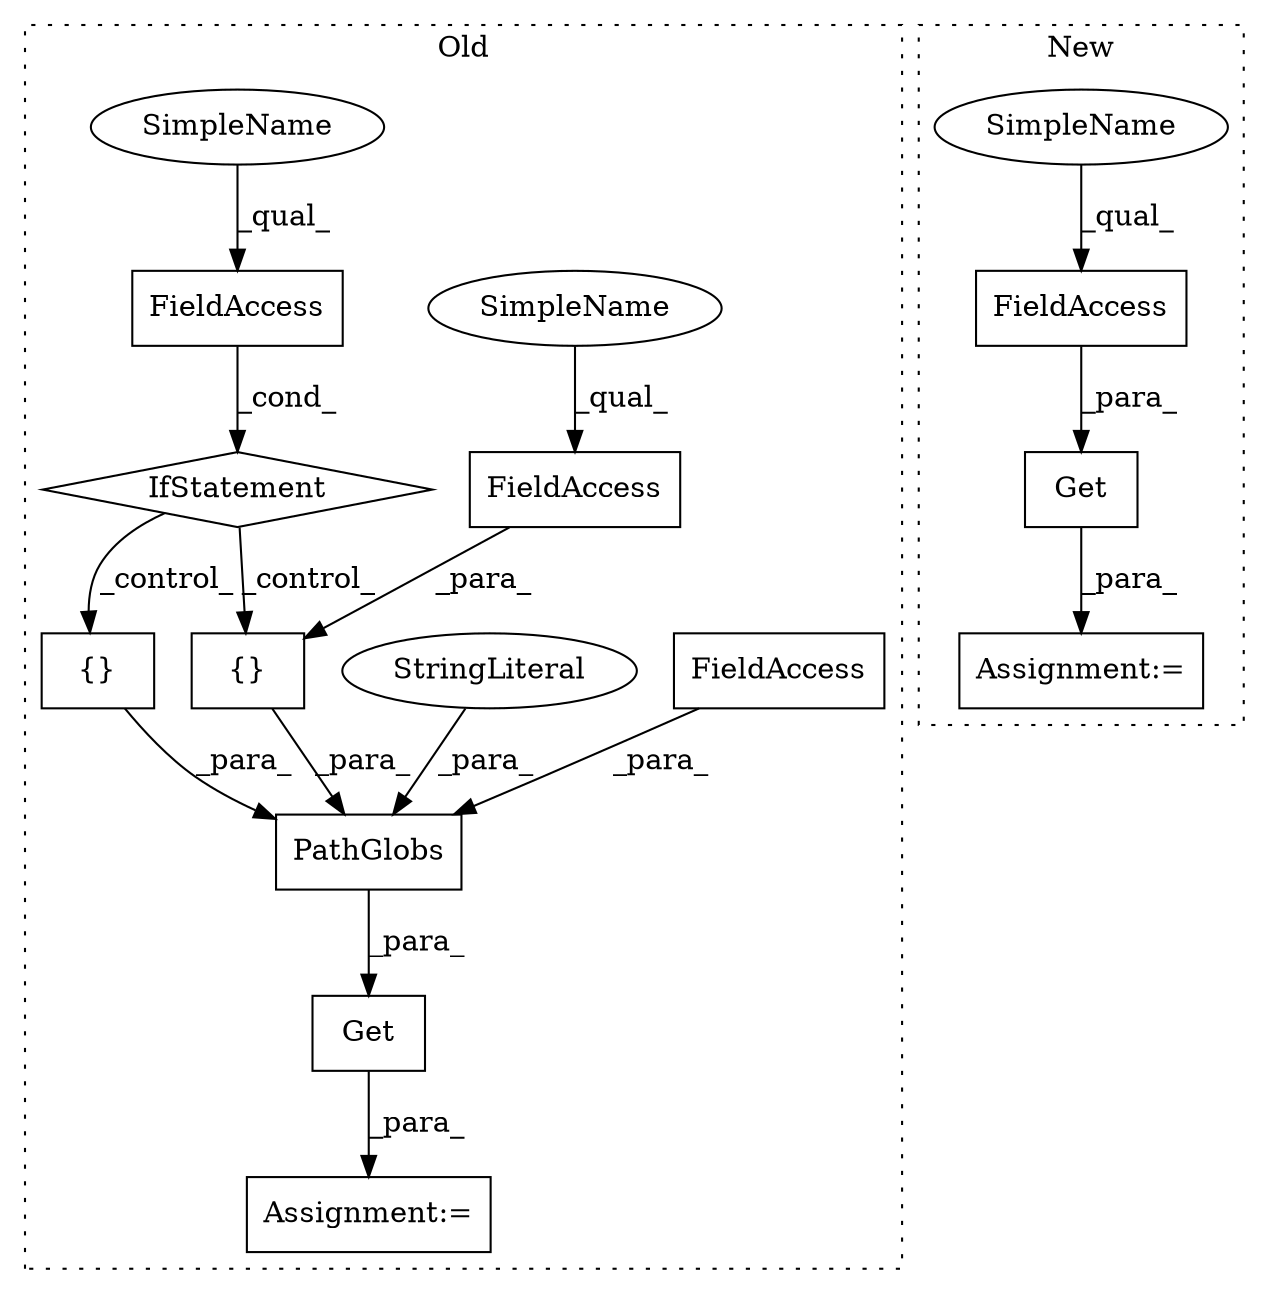 digraph G {
subgraph cluster0 {
1 [label="{}" a="4" s="3012,3026" l="1,1" shape="box"];
4 [label="Assignment:=" a="7" s="2965" l="1" shape="box"];
5 [label="FieldAccess" a="22" s="3013" l="13" shape="box"];
6 [label="{}" a="4" s="3039" l="2" shape="box"];
7 [label="FieldAccess" a="22" s="2987" l="13" shape="box"];
9 [label="Get" a="32" s="2966,3102" l="4,1" shape="box"];
10 [label="IfStatement" a="25" s="3000" l="3" shape="diamond"];
11 [label="PathGlobs" a="32" s="2977,3101" l="10,1" shape="box"];
12 [label="FieldAccess" a="22" s="3042" l="28" shape="box"];
13 [label="StringLiteral" a="45" s="3071" l="30" shape="ellipse"];
14 [label="SimpleName" a="42" s="3013" l="6" shape="ellipse"];
15 [label="SimpleName" a="42" s="2987" l="6" shape="ellipse"];
label = "Old";
style="dotted";
}
subgraph cluster1 {
2 [label="Get" a="32" s="3000,3056" l="4,1" shape="box"];
3 [label="Assignment:=" a="7" s="2999" l="1" shape="box"];
8 [label="FieldAccess" a="22" s="3035" l="21" shape="box"];
16 [label="SimpleName" a="42" s="3035" l="6" shape="ellipse"];
label = "New";
style="dotted";
}
1 -> 11 [label="_para_"];
2 -> 3 [label="_para_"];
5 -> 1 [label="_para_"];
6 -> 11 [label="_para_"];
7 -> 10 [label="_cond_"];
8 -> 2 [label="_para_"];
9 -> 4 [label="_para_"];
10 -> 1 [label="_control_"];
10 -> 6 [label="_control_"];
11 -> 9 [label="_para_"];
12 -> 11 [label="_para_"];
13 -> 11 [label="_para_"];
14 -> 5 [label="_qual_"];
15 -> 7 [label="_qual_"];
16 -> 8 [label="_qual_"];
}